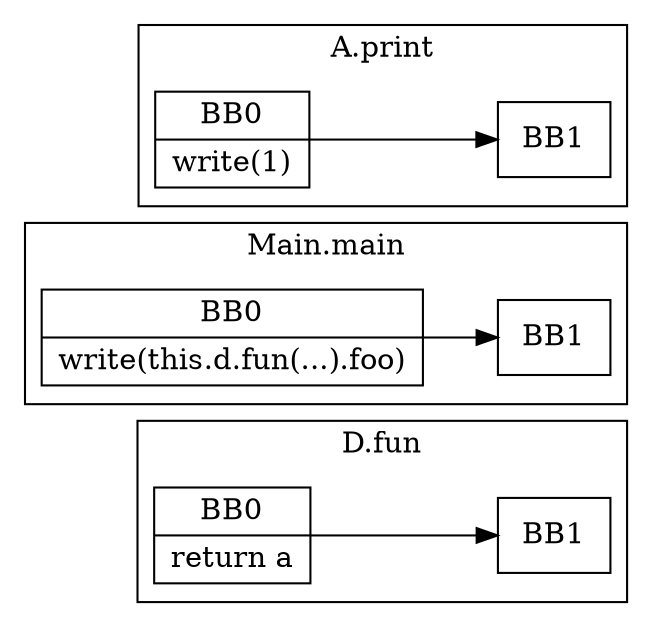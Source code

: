 digraph G {
  graph [ rankdir = "LR" ];
  subgraph cluster_0 {
    label = "D.fun"
    M0_BB0 [
      shape="record"
      label="BB0|return a"
    ];
    M0_BB0 -> M0_BB1;
    M0_BB1 [
      shape="record"
      label="BB1"
    ];
  }
  subgraph cluster_1 {
    label = "Main.main"
    M1_BB0 [
      shape="record"
      label="BB0|write(this.d.fun(...).foo)"
    ];
    M1_BB0 -> M1_BB1;
    M1_BB1 [
      shape="record"
      label="BB1"
    ];
  }
  subgraph cluster_2 {
    label = "A.print"
    M2_BB0 [
      shape="record"
      label="BB0|write(1)"
    ];
    M2_BB0 -> M2_BB1;
    M2_BB1 [
      shape="record"
      label="BB1"
    ];
  }
}

